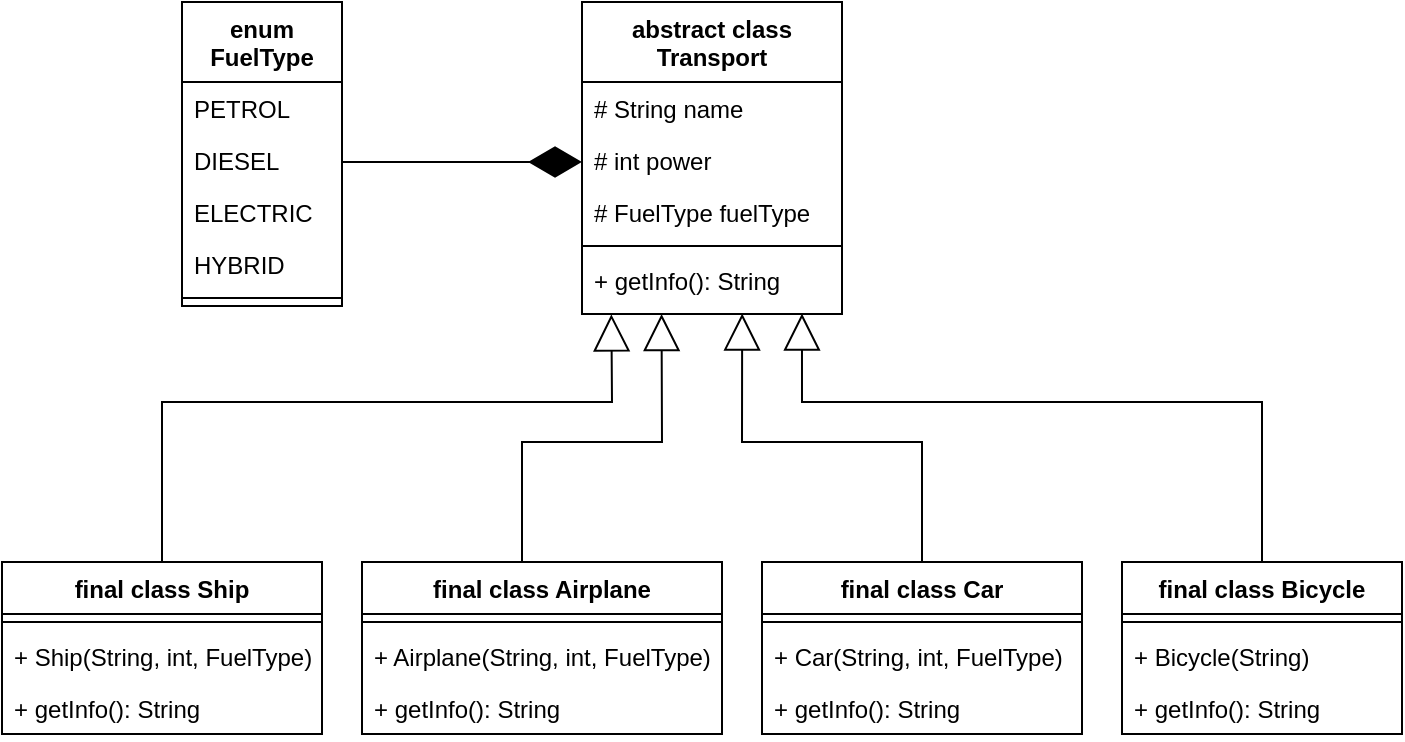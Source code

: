 <mxfile version="28.2.5">
  <diagram name="Page-1" id="c4acf3e9-155e-7222-9cf6-157b1a14988f">
    <mxGraphModel dx="1188" dy="626" grid="1" gridSize="10" guides="1" tooltips="1" connect="1" arrows="1" fold="1" page="1" pageScale="1" pageWidth="850" pageHeight="1100" background="none" math="0" shadow="0">
      <root>
        <mxCell id="0" />
        <mxCell id="1" parent="0" />
        <mxCell id="WOg8uB2SWNcIaJGhVEnW-1" value="abstract class Transport" style="swimlane;fontStyle=1;align=center;verticalAlign=top;childLayout=stackLayout;horizontal=1;startSize=40;horizontalStack=0;resizeParent=1;resizeParentMax=0;resizeLast=0;collapsible=1;marginBottom=0;whiteSpace=wrap;html=1;" parent="1" vertex="1">
          <mxGeometry x="330" y="80" width="130" height="156" as="geometry" />
        </mxCell>
        <mxCell id="WOg8uB2SWNcIaJGhVEnW-11" value="# String name" style="text;strokeColor=none;fillColor=none;align=left;verticalAlign=top;spacingLeft=4;spacingRight=4;overflow=hidden;rotatable=0;points=[[0,0.5],[1,0.5]];portConstraint=eastwest;whiteSpace=wrap;html=1;" parent="WOg8uB2SWNcIaJGhVEnW-1" vertex="1">
          <mxGeometry y="40" width="130" height="26" as="geometry" />
        </mxCell>
        <mxCell id="WOg8uB2SWNcIaJGhVEnW-12" value="# int power&lt;div&gt;&lt;br&gt;&lt;/div&gt;" style="text;strokeColor=none;fillColor=none;align=left;verticalAlign=top;spacingLeft=4;spacingRight=4;overflow=hidden;rotatable=0;points=[[0,0.5],[1,0.5]];portConstraint=eastwest;whiteSpace=wrap;html=1;" parent="WOg8uB2SWNcIaJGhVEnW-1" vertex="1">
          <mxGeometry y="66" width="130" height="26" as="geometry" />
        </mxCell>
        <mxCell id="WOg8uB2SWNcIaJGhVEnW-2" value="&lt;div&gt;# FuelType fuelType&lt;/div&gt;" style="text;strokeColor=none;fillColor=none;align=left;verticalAlign=top;spacingLeft=4;spacingRight=4;overflow=hidden;rotatable=0;points=[[0,0.5],[1,0.5]];portConstraint=eastwest;whiteSpace=wrap;html=1;" parent="WOg8uB2SWNcIaJGhVEnW-1" vertex="1">
          <mxGeometry y="92" width="130" height="26" as="geometry" />
        </mxCell>
        <mxCell id="WOg8uB2SWNcIaJGhVEnW-3" value="" style="line;strokeWidth=1;fillColor=none;align=left;verticalAlign=middle;spacingTop=-1;spacingLeft=3;spacingRight=3;rotatable=0;labelPosition=right;points=[];portConstraint=eastwest;strokeColor=inherit;" parent="WOg8uB2SWNcIaJGhVEnW-1" vertex="1">
          <mxGeometry y="118" width="130" height="8" as="geometry" />
        </mxCell>
        <mxCell id="WOg8uB2SWNcIaJGhVEnW-4" value="+ getInfo(): String" style="text;strokeColor=none;fillColor=none;align=left;verticalAlign=top;spacingLeft=4;spacingRight=4;overflow=hidden;rotatable=0;points=[[0,0.5],[1,0.5]];portConstraint=eastwest;whiteSpace=wrap;html=1;" parent="WOg8uB2SWNcIaJGhVEnW-1" vertex="1">
          <mxGeometry y="126" width="130" height="30" as="geometry" />
        </mxCell>
        <mxCell id="WOg8uB2SWNcIaJGhVEnW-13" value="enum FuelType" style="swimlane;fontStyle=1;align=center;verticalAlign=top;childLayout=stackLayout;horizontal=1;startSize=40;horizontalStack=0;resizeParent=1;resizeParentMax=0;resizeLast=0;collapsible=1;marginBottom=0;whiteSpace=wrap;html=1;" parent="1" vertex="1">
          <mxGeometry x="130" y="80" width="80" height="152" as="geometry" />
        </mxCell>
        <mxCell id="WOg8uB2SWNcIaJGhVEnW-14" value="PETROL" style="text;strokeColor=none;fillColor=none;align=left;verticalAlign=top;spacingLeft=4;spacingRight=4;overflow=hidden;rotatable=0;points=[[0,0.5],[1,0.5]];portConstraint=eastwest;whiteSpace=wrap;html=1;" parent="WOg8uB2SWNcIaJGhVEnW-13" vertex="1">
          <mxGeometry y="40" width="80" height="26" as="geometry" />
        </mxCell>
        <mxCell id="WOg8uB2SWNcIaJGhVEnW-18" value="DIESEL" style="text;strokeColor=none;fillColor=none;align=left;verticalAlign=top;spacingLeft=4;spacingRight=4;overflow=hidden;rotatable=0;points=[[0,0.5],[1,0.5]];portConstraint=eastwest;whiteSpace=wrap;html=1;" parent="WOg8uB2SWNcIaJGhVEnW-13" vertex="1">
          <mxGeometry y="66" width="80" height="26" as="geometry" />
        </mxCell>
        <mxCell id="WOg8uB2SWNcIaJGhVEnW-19" value="ELECTRIC" style="text;strokeColor=none;fillColor=none;align=left;verticalAlign=top;spacingLeft=4;spacingRight=4;overflow=hidden;rotatable=0;points=[[0,0.5],[1,0.5]];portConstraint=eastwest;whiteSpace=wrap;html=1;" parent="WOg8uB2SWNcIaJGhVEnW-13" vertex="1">
          <mxGeometry y="92" width="80" height="26" as="geometry" />
        </mxCell>
        <mxCell id="WOg8uB2SWNcIaJGhVEnW-17" value="HYBRID" style="text;strokeColor=none;fillColor=none;align=left;verticalAlign=top;spacingLeft=4;spacingRight=4;overflow=hidden;rotatable=0;points=[[0,0.5],[1,0.5]];portConstraint=eastwest;whiteSpace=wrap;html=1;" parent="WOg8uB2SWNcIaJGhVEnW-13" vertex="1">
          <mxGeometry y="118" width="80" height="26" as="geometry" />
        </mxCell>
        <mxCell id="WOg8uB2SWNcIaJGhVEnW-15" value="" style="line;strokeWidth=1;fillColor=none;align=left;verticalAlign=middle;spacingTop=-1;spacingLeft=3;spacingRight=3;rotatable=0;labelPosition=right;points=[];portConstraint=eastwest;strokeColor=inherit;" parent="WOg8uB2SWNcIaJGhVEnW-13" vertex="1">
          <mxGeometry y="144" width="80" height="8" as="geometry" />
        </mxCell>
        <mxCell id="WOg8uB2SWNcIaJGhVEnW-20" value="" style="endArrow=diamondThin;endFill=1;endSize=24;html=1;rounded=0;" parent="1" edge="1">
          <mxGeometry width="160" relative="1" as="geometry">
            <mxPoint x="210" y="160" as="sourcePoint" />
            <mxPoint x="330" y="160" as="targetPoint" />
          </mxGeometry>
        </mxCell>
        <mxCell id="S67MZ8XpHEeLLbkmtvhw-2" value="final class Ship" style="swimlane;fontStyle=1;align=center;verticalAlign=top;childLayout=stackLayout;horizontal=1;startSize=26;horizontalStack=0;resizeParent=1;resizeParentMax=0;resizeLast=0;collapsible=1;marginBottom=0;whiteSpace=wrap;html=1;" vertex="1" parent="1">
          <mxGeometry x="40" y="360" width="160" height="86" as="geometry" />
        </mxCell>
        <mxCell id="S67MZ8XpHEeLLbkmtvhw-4" value="" style="line;strokeWidth=1;fillColor=none;align=left;verticalAlign=middle;spacingTop=-1;spacingLeft=3;spacingRight=3;rotatable=0;labelPosition=right;points=[];portConstraint=eastwest;strokeColor=inherit;" vertex="1" parent="S67MZ8XpHEeLLbkmtvhw-2">
          <mxGeometry y="26" width="160" height="8" as="geometry" />
        </mxCell>
        <mxCell id="S67MZ8XpHEeLLbkmtvhw-6" value="+ Ship(String, int, FuelType)" style="text;strokeColor=none;fillColor=none;align=left;verticalAlign=top;spacingLeft=4;spacingRight=4;overflow=hidden;rotatable=0;points=[[0,0.5],[1,0.5]];portConstraint=eastwest;whiteSpace=wrap;html=1;" vertex="1" parent="S67MZ8XpHEeLLbkmtvhw-2">
          <mxGeometry y="34" width="160" height="26" as="geometry" />
        </mxCell>
        <mxCell id="S67MZ8XpHEeLLbkmtvhw-5" value="+ getInfo(): String" style="text;strokeColor=none;fillColor=none;align=left;verticalAlign=top;spacingLeft=4;spacingRight=4;overflow=hidden;rotatable=0;points=[[0,0.5],[1,0.5]];portConstraint=eastwest;whiteSpace=wrap;html=1;" vertex="1" parent="S67MZ8XpHEeLLbkmtvhw-2">
          <mxGeometry y="60" width="160" height="26" as="geometry" />
        </mxCell>
        <mxCell id="S67MZ8XpHEeLLbkmtvhw-7" value="final class Airplane" style="swimlane;fontStyle=1;align=center;verticalAlign=top;childLayout=stackLayout;horizontal=1;startSize=26;horizontalStack=0;resizeParent=1;resizeParentMax=0;resizeLast=0;collapsible=1;marginBottom=0;whiteSpace=wrap;html=1;" vertex="1" parent="1">
          <mxGeometry x="220" y="360" width="180" height="86" as="geometry" />
        </mxCell>
        <mxCell id="S67MZ8XpHEeLLbkmtvhw-8" value="" style="line;strokeWidth=1;fillColor=none;align=left;verticalAlign=middle;spacingTop=-1;spacingLeft=3;spacingRight=3;rotatable=0;labelPosition=right;points=[];portConstraint=eastwest;strokeColor=inherit;" vertex="1" parent="S67MZ8XpHEeLLbkmtvhw-7">
          <mxGeometry y="26" width="180" height="8" as="geometry" />
        </mxCell>
        <mxCell id="S67MZ8XpHEeLLbkmtvhw-9" value="+ Airplane(String, int, FuelType)" style="text;strokeColor=none;fillColor=none;align=left;verticalAlign=top;spacingLeft=4;spacingRight=4;overflow=hidden;rotatable=0;points=[[0,0.5],[1,0.5]];portConstraint=eastwest;whiteSpace=wrap;html=1;" vertex="1" parent="S67MZ8XpHEeLLbkmtvhw-7">
          <mxGeometry y="34" width="180" height="26" as="geometry" />
        </mxCell>
        <mxCell id="S67MZ8XpHEeLLbkmtvhw-10" value="+ getInfo(): String" style="text;strokeColor=none;fillColor=none;align=left;verticalAlign=top;spacingLeft=4;spacingRight=4;overflow=hidden;rotatable=0;points=[[0,0.5],[1,0.5]];portConstraint=eastwest;whiteSpace=wrap;html=1;" vertex="1" parent="S67MZ8XpHEeLLbkmtvhw-7">
          <mxGeometry y="60" width="180" height="26" as="geometry" />
        </mxCell>
        <mxCell id="S67MZ8XpHEeLLbkmtvhw-11" value="final class Car" style="swimlane;fontStyle=1;align=center;verticalAlign=top;childLayout=stackLayout;horizontal=1;startSize=26;horizontalStack=0;resizeParent=1;resizeParentMax=0;resizeLast=0;collapsible=1;marginBottom=0;whiteSpace=wrap;html=1;" vertex="1" parent="1">
          <mxGeometry x="420" y="360" width="160" height="86" as="geometry" />
        </mxCell>
        <mxCell id="S67MZ8XpHEeLLbkmtvhw-12" value="" style="line;strokeWidth=1;fillColor=none;align=left;verticalAlign=middle;spacingTop=-1;spacingLeft=3;spacingRight=3;rotatable=0;labelPosition=right;points=[];portConstraint=eastwest;strokeColor=inherit;" vertex="1" parent="S67MZ8XpHEeLLbkmtvhw-11">
          <mxGeometry y="26" width="160" height="8" as="geometry" />
        </mxCell>
        <mxCell id="S67MZ8XpHEeLLbkmtvhw-13" value="+ Car(String, int, FuelType)" style="text;strokeColor=none;fillColor=none;align=left;verticalAlign=top;spacingLeft=4;spacingRight=4;overflow=hidden;rotatable=0;points=[[0,0.5],[1,0.5]];portConstraint=eastwest;whiteSpace=wrap;html=1;" vertex="1" parent="S67MZ8XpHEeLLbkmtvhw-11">
          <mxGeometry y="34" width="160" height="26" as="geometry" />
        </mxCell>
        <mxCell id="S67MZ8XpHEeLLbkmtvhw-14" value="+ getInfo(): String" style="text;strokeColor=none;fillColor=none;align=left;verticalAlign=top;spacingLeft=4;spacingRight=4;overflow=hidden;rotatable=0;points=[[0,0.5],[1,0.5]];portConstraint=eastwest;whiteSpace=wrap;html=1;" vertex="1" parent="S67MZ8XpHEeLLbkmtvhw-11">
          <mxGeometry y="60" width="160" height="26" as="geometry" />
        </mxCell>
        <mxCell id="S67MZ8XpHEeLLbkmtvhw-15" value="final class Bicycle" style="swimlane;fontStyle=1;align=center;verticalAlign=top;childLayout=stackLayout;horizontal=1;startSize=26;horizontalStack=0;resizeParent=1;resizeParentMax=0;resizeLast=0;collapsible=1;marginBottom=0;whiteSpace=wrap;html=1;" vertex="1" parent="1">
          <mxGeometry x="600" y="360" width="140" height="86" as="geometry" />
        </mxCell>
        <mxCell id="S67MZ8XpHEeLLbkmtvhw-16" value="" style="line;strokeWidth=1;fillColor=none;align=left;verticalAlign=middle;spacingTop=-1;spacingLeft=3;spacingRight=3;rotatable=0;labelPosition=right;points=[];portConstraint=eastwest;strokeColor=inherit;" vertex="1" parent="S67MZ8XpHEeLLbkmtvhw-15">
          <mxGeometry y="26" width="140" height="8" as="geometry" />
        </mxCell>
        <mxCell id="S67MZ8XpHEeLLbkmtvhw-17" value="+ Bicycle(String)" style="text;strokeColor=none;fillColor=none;align=left;verticalAlign=top;spacingLeft=4;spacingRight=4;overflow=hidden;rotatable=0;points=[[0,0.5],[1,0.5]];portConstraint=eastwest;whiteSpace=wrap;html=1;" vertex="1" parent="S67MZ8XpHEeLLbkmtvhw-15">
          <mxGeometry y="34" width="140" height="26" as="geometry" />
        </mxCell>
        <mxCell id="S67MZ8XpHEeLLbkmtvhw-18" value="+ getInfo(): String" style="text;strokeColor=none;fillColor=none;align=left;verticalAlign=top;spacingLeft=4;spacingRight=4;overflow=hidden;rotatable=0;points=[[0,0.5],[1,0.5]];portConstraint=eastwest;whiteSpace=wrap;html=1;" vertex="1" parent="S67MZ8XpHEeLLbkmtvhw-15">
          <mxGeometry y="60" width="140" height="26" as="geometry" />
        </mxCell>
        <mxCell id="S67MZ8XpHEeLLbkmtvhw-19" value="" style="endArrow=block;endSize=16;endFill=0;html=1;rounded=0;exitX=0.5;exitY=0;exitDx=0;exitDy=0;entryX=0.113;entryY=1.006;entryDx=0;entryDy=0;entryPerimeter=0;" edge="1" parent="1" source="S67MZ8XpHEeLLbkmtvhw-2" target="WOg8uB2SWNcIaJGhVEnW-4">
          <mxGeometry width="160" relative="1" as="geometry">
            <mxPoint x="200" y="290" as="sourcePoint" />
            <mxPoint x="345" y="240" as="targetPoint" />
            <Array as="points">
              <mxPoint x="120" y="280" />
              <mxPoint x="345" y="280" />
            </Array>
          </mxGeometry>
        </mxCell>
        <mxCell id="S67MZ8XpHEeLLbkmtvhw-20" value="" style="endArrow=block;endSize=16;endFill=0;html=1;rounded=0;exitX=0.5;exitY=0;exitDx=0;exitDy=0;entryX=0.846;entryY=0.991;entryDx=0;entryDy=0;entryPerimeter=0;" edge="1" parent="1" target="WOg8uB2SWNcIaJGhVEnW-4">
          <mxGeometry width="160" relative="1" as="geometry">
            <mxPoint x="670" y="360" as="sourcePoint" />
            <mxPoint x="895" y="237" as="targetPoint" />
            <Array as="points">
              <mxPoint x="670" y="280" />
              <mxPoint x="440" y="280" />
            </Array>
          </mxGeometry>
        </mxCell>
        <mxCell id="S67MZ8XpHEeLLbkmtvhw-22" value="" style="endArrow=block;endSize=16;endFill=0;html=1;rounded=0;exitX=0.5;exitY=0;exitDx=0;exitDy=0;entryX=0.306;entryY=1;entryDx=0;entryDy=0;entryPerimeter=0;" edge="1" parent="1" target="WOg8uB2SWNcIaJGhVEnW-4">
          <mxGeometry width="160" relative="1" as="geometry">
            <mxPoint x="300" y="360" as="sourcePoint" />
            <mxPoint x="370" y="240" as="targetPoint" />
            <Array as="points">
              <mxPoint x="300" y="300" />
              <mxPoint x="370" y="300" />
            </Array>
          </mxGeometry>
        </mxCell>
        <mxCell id="S67MZ8XpHEeLLbkmtvhw-23" value="" style="endArrow=block;endSize=16;endFill=0;html=1;rounded=0;exitX=0.5;exitY=0;exitDx=0;exitDy=0;entryX=0.616;entryY=0.991;entryDx=0;entryDy=0;entryPerimeter=0;" edge="1" parent="1" source="S67MZ8XpHEeLLbkmtvhw-11" target="WOg8uB2SWNcIaJGhVEnW-4">
          <mxGeometry width="160" relative="1" as="geometry">
            <mxPoint x="360" y="364" as="sourcePoint" />
            <mxPoint x="430" y="240" as="targetPoint" />
            <Array as="points">
              <mxPoint x="500" y="300" />
              <mxPoint x="440" y="300" />
              <mxPoint x="410" y="300" />
            </Array>
          </mxGeometry>
        </mxCell>
      </root>
    </mxGraphModel>
  </diagram>
</mxfile>
